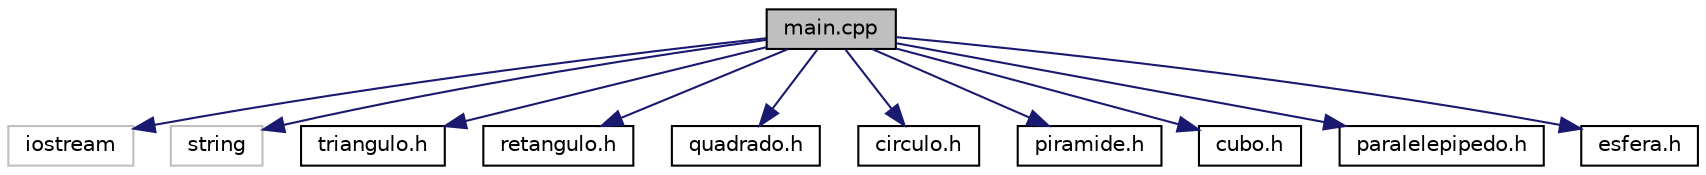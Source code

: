 digraph "main.cpp"
{
  edge [fontname="Helvetica",fontsize="10",labelfontname="Helvetica",labelfontsize="10"];
  node [fontname="Helvetica",fontsize="10",shape=record];
  Node1 [label="main.cpp",height=0.2,width=0.4,color="black", fillcolor="grey75", style="filled", fontcolor="black"];
  Node1 -> Node2 [color="midnightblue",fontsize="10",style="solid",fontname="Helvetica"];
  Node2 [label="iostream",height=0.2,width=0.4,color="grey75", fillcolor="white", style="filled"];
  Node1 -> Node3 [color="midnightblue",fontsize="10",style="solid",fontname="Helvetica"];
  Node3 [label="string",height=0.2,width=0.4,color="grey75", fillcolor="white", style="filled"];
  Node1 -> Node4 [color="midnightblue",fontsize="10",style="solid",fontname="Helvetica"];
  Node4 [label="triangulo.h",height=0.2,width=0.4,color="black", fillcolor="white", style="filled",URL="$triangulo_8h_source.html"];
  Node1 -> Node5 [color="midnightblue",fontsize="10",style="solid",fontname="Helvetica"];
  Node5 [label="retangulo.h",height=0.2,width=0.4,color="black", fillcolor="white", style="filled",URL="$retangulo_8h_source.html"];
  Node1 -> Node6 [color="midnightblue",fontsize="10",style="solid",fontname="Helvetica"];
  Node6 [label="quadrado.h",height=0.2,width=0.4,color="black", fillcolor="white", style="filled",URL="$quadrado_8h_source.html"];
  Node1 -> Node7 [color="midnightblue",fontsize="10",style="solid",fontname="Helvetica"];
  Node7 [label="circulo.h",height=0.2,width=0.4,color="black", fillcolor="white", style="filled",URL="$circulo_8h_source.html"];
  Node1 -> Node8 [color="midnightblue",fontsize="10",style="solid",fontname="Helvetica"];
  Node8 [label="piramide.h",height=0.2,width=0.4,color="black", fillcolor="white", style="filled",URL="$piramide_8h_source.html"];
  Node1 -> Node9 [color="midnightblue",fontsize="10",style="solid",fontname="Helvetica"];
  Node9 [label="cubo.h",height=0.2,width=0.4,color="black", fillcolor="white", style="filled",URL="$cubo_8h_source.html"];
  Node1 -> Node10 [color="midnightblue",fontsize="10",style="solid",fontname="Helvetica"];
  Node10 [label="paralelepipedo.h",height=0.2,width=0.4,color="black", fillcolor="white", style="filled",URL="$paralelepipedo_8h_source.html"];
  Node1 -> Node11 [color="midnightblue",fontsize="10",style="solid",fontname="Helvetica"];
  Node11 [label="esfera.h",height=0.2,width=0.4,color="black", fillcolor="white", style="filled",URL="$esfera_8h_source.html"];
}
